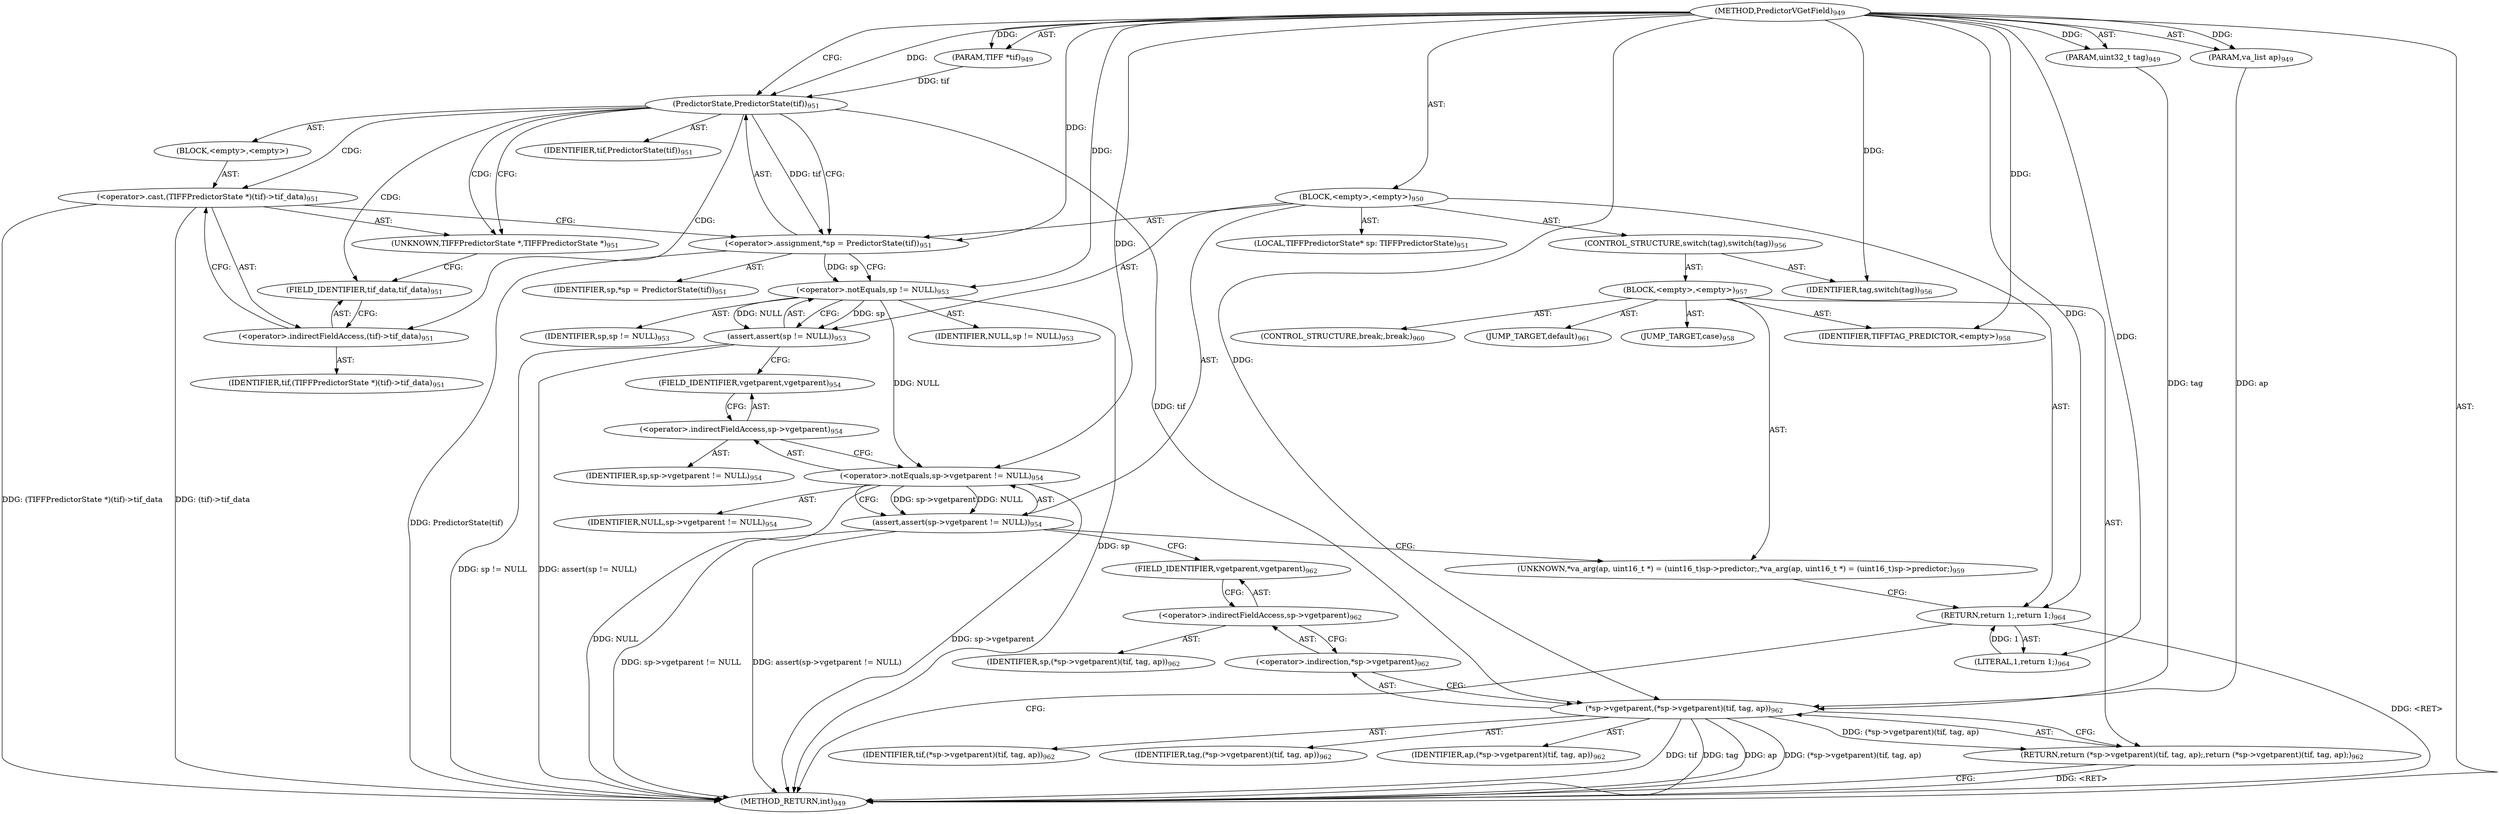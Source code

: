 digraph "PredictorVGetField" {  
"39322" [label = <(METHOD,PredictorVGetField)<SUB>949</SUB>> ]
"39323" [label = <(PARAM,TIFF *tif)<SUB>949</SUB>> ]
"39324" [label = <(PARAM,uint32_t tag)<SUB>949</SUB>> ]
"39325" [label = <(PARAM,va_list ap)<SUB>949</SUB>> ]
"39326" [label = <(BLOCK,&lt;empty&gt;,&lt;empty&gt;)<SUB>950</SUB>> ]
"39327" [label = <(LOCAL,TIFFPredictorState* sp: TIFFPredictorState)<SUB>951</SUB>> ]
"39328" [label = <(&lt;operator&gt;.assignment,*sp = PredictorState(tif))<SUB>951</SUB>> ]
"39329" [label = <(IDENTIFIER,sp,*sp = PredictorState(tif))<SUB>951</SUB>> ]
"39330" [label = <(PredictorState,PredictorState(tif))<SUB>951</SUB>> ]
"39331" [label = <(IDENTIFIER,tif,PredictorState(tif))<SUB>951</SUB>> ]
"39332" [label = <(BLOCK,&lt;empty&gt;,&lt;empty&gt;)> ]
"39333" [label = <(&lt;operator&gt;.cast,(TIFFPredictorState *)(tif)-&gt;tif_data)<SUB>951</SUB>> ]
"39334" [label = <(UNKNOWN,TIFFPredictorState *,TIFFPredictorState *)<SUB>951</SUB>> ]
"39335" [label = <(&lt;operator&gt;.indirectFieldAccess,(tif)-&gt;tif_data)<SUB>951</SUB>> ]
"39336" [label = <(IDENTIFIER,tif,(TIFFPredictorState *)(tif)-&gt;tif_data)<SUB>951</SUB>> ]
"39337" [label = <(FIELD_IDENTIFIER,tif_data,tif_data)<SUB>951</SUB>> ]
"39338" [label = <(assert,assert(sp != NULL))<SUB>953</SUB>> ]
"39339" [label = <(&lt;operator&gt;.notEquals,sp != NULL)<SUB>953</SUB>> ]
"39340" [label = <(IDENTIFIER,sp,sp != NULL)<SUB>953</SUB>> ]
"39341" [label = <(IDENTIFIER,NULL,sp != NULL)<SUB>953</SUB>> ]
"39342" [label = <(assert,assert(sp-&gt;vgetparent != NULL))<SUB>954</SUB>> ]
"39343" [label = <(&lt;operator&gt;.notEquals,sp-&gt;vgetparent != NULL)<SUB>954</SUB>> ]
"39344" [label = <(&lt;operator&gt;.indirectFieldAccess,sp-&gt;vgetparent)<SUB>954</SUB>> ]
"39345" [label = <(IDENTIFIER,sp,sp-&gt;vgetparent != NULL)<SUB>954</SUB>> ]
"39346" [label = <(FIELD_IDENTIFIER,vgetparent,vgetparent)<SUB>954</SUB>> ]
"39347" [label = <(IDENTIFIER,NULL,sp-&gt;vgetparent != NULL)<SUB>954</SUB>> ]
"39348" [label = <(CONTROL_STRUCTURE,switch(tag),switch(tag))<SUB>956</SUB>> ]
"39349" [label = <(IDENTIFIER,tag,switch(tag))<SUB>956</SUB>> ]
"39350" [label = <(BLOCK,&lt;empty&gt;,&lt;empty&gt;)<SUB>957</SUB>> ]
"39351" [label = <(JUMP_TARGET,case)<SUB>958</SUB>> ]
"39352" [label = <(IDENTIFIER,TIFFTAG_PREDICTOR,&lt;empty&gt;)<SUB>958</SUB>> ]
"39353" [label = <(UNKNOWN,*va_arg(ap, uint16_t *) = (uint16_t)sp-&gt;predictor;,*va_arg(ap, uint16_t *) = (uint16_t)sp-&gt;predictor;)<SUB>959</SUB>> ]
"39354" [label = <(CONTROL_STRUCTURE,break;,break;)<SUB>960</SUB>> ]
"39355" [label = <(JUMP_TARGET,default)<SUB>961</SUB>> ]
"39356" [label = <(RETURN,return (*sp-&gt;vgetparent)(tif, tag, ap);,return (*sp-&gt;vgetparent)(tif, tag, ap);)<SUB>962</SUB>> ]
"39357" [label = <(*sp-&gt;vgetparent,(*sp-&gt;vgetparent)(tif, tag, ap))<SUB>962</SUB>> ]
"39358" [label = <(&lt;operator&gt;.indirection,*sp-&gt;vgetparent)<SUB>962</SUB>> ]
"39359" [label = <(&lt;operator&gt;.indirectFieldAccess,sp-&gt;vgetparent)<SUB>962</SUB>> ]
"39360" [label = <(IDENTIFIER,sp,(*sp-&gt;vgetparent)(tif, tag, ap))<SUB>962</SUB>> ]
"39361" [label = <(FIELD_IDENTIFIER,vgetparent,vgetparent)<SUB>962</SUB>> ]
"39362" [label = <(IDENTIFIER,tif,(*sp-&gt;vgetparent)(tif, tag, ap))<SUB>962</SUB>> ]
"39363" [label = <(IDENTIFIER,tag,(*sp-&gt;vgetparent)(tif, tag, ap))<SUB>962</SUB>> ]
"39364" [label = <(IDENTIFIER,ap,(*sp-&gt;vgetparent)(tif, tag, ap))<SUB>962</SUB>> ]
"39365" [label = <(RETURN,return 1;,return 1;)<SUB>964</SUB>> ]
"39366" [label = <(LITERAL,1,return 1;)<SUB>964</SUB>> ]
"39367" [label = <(METHOD_RETURN,int)<SUB>949</SUB>> ]
  "39322" -> "39323"  [ label = "AST: "] 
  "39322" -> "39324"  [ label = "AST: "] 
  "39322" -> "39325"  [ label = "AST: "] 
  "39322" -> "39326"  [ label = "AST: "] 
  "39322" -> "39367"  [ label = "AST: "] 
  "39326" -> "39327"  [ label = "AST: "] 
  "39326" -> "39328"  [ label = "AST: "] 
  "39326" -> "39338"  [ label = "AST: "] 
  "39326" -> "39342"  [ label = "AST: "] 
  "39326" -> "39348"  [ label = "AST: "] 
  "39326" -> "39365"  [ label = "AST: "] 
  "39328" -> "39329"  [ label = "AST: "] 
  "39328" -> "39330"  [ label = "AST: "] 
  "39330" -> "39331"  [ label = "AST: "] 
  "39330" -> "39332"  [ label = "AST: "] 
  "39332" -> "39333"  [ label = "AST: "] 
  "39333" -> "39334"  [ label = "AST: "] 
  "39333" -> "39335"  [ label = "AST: "] 
  "39335" -> "39336"  [ label = "AST: "] 
  "39335" -> "39337"  [ label = "AST: "] 
  "39338" -> "39339"  [ label = "AST: "] 
  "39339" -> "39340"  [ label = "AST: "] 
  "39339" -> "39341"  [ label = "AST: "] 
  "39342" -> "39343"  [ label = "AST: "] 
  "39343" -> "39344"  [ label = "AST: "] 
  "39343" -> "39347"  [ label = "AST: "] 
  "39344" -> "39345"  [ label = "AST: "] 
  "39344" -> "39346"  [ label = "AST: "] 
  "39348" -> "39349"  [ label = "AST: "] 
  "39348" -> "39350"  [ label = "AST: "] 
  "39350" -> "39351"  [ label = "AST: "] 
  "39350" -> "39352"  [ label = "AST: "] 
  "39350" -> "39353"  [ label = "AST: "] 
  "39350" -> "39354"  [ label = "AST: "] 
  "39350" -> "39355"  [ label = "AST: "] 
  "39350" -> "39356"  [ label = "AST: "] 
  "39356" -> "39357"  [ label = "AST: "] 
  "39357" -> "39358"  [ label = "AST: "] 
  "39357" -> "39362"  [ label = "AST: "] 
  "39357" -> "39363"  [ label = "AST: "] 
  "39357" -> "39364"  [ label = "AST: "] 
  "39358" -> "39359"  [ label = "AST: "] 
  "39359" -> "39360"  [ label = "AST: "] 
  "39359" -> "39361"  [ label = "AST: "] 
  "39365" -> "39366"  [ label = "AST: "] 
  "39328" -> "39339"  [ label = "CFG: "] 
  "39338" -> "39346"  [ label = "CFG: "] 
  "39342" -> "39353"  [ label = "CFG: "] 
  "39342" -> "39361"  [ label = "CFG: "] 
  "39365" -> "39367"  [ label = "CFG: "] 
  "39330" -> "39334"  [ label = "CFG: "] 
  "39330" -> "39328"  [ label = "CFG: "] 
  "39339" -> "39338"  [ label = "CFG: "] 
  "39343" -> "39342"  [ label = "CFG: "] 
  "39344" -> "39343"  [ label = "CFG: "] 
  "39353" -> "39365"  [ label = "CFG: "] 
  "39356" -> "39367"  [ label = "CFG: "] 
  "39333" -> "39328"  [ label = "CFG: "] 
  "39346" -> "39344"  [ label = "CFG: "] 
  "39357" -> "39356"  [ label = "CFG: "] 
  "39334" -> "39337"  [ label = "CFG: "] 
  "39335" -> "39333"  [ label = "CFG: "] 
  "39358" -> "39357"  [ label = "CFG: "] 
  "39337" -> "39335"  [ label = "CFG: "] 
  "39359" -> "39358"  [ label = "CFG: "] 
  "39361" -> "39359"  [ label = "CFG: "] 
  "39322" -> "39330"  [ label = "CFG: "] 
  "39356" -> "39367"  [ label = "DDG: &lt;RET&gt;"] 
  "39365" -> "39367"  [ label = "DDG: &lt;RET&gt;"] 
  "39328" -> "39367"  [ label = "DDG: PredictorState(tif)"] 
  "39333" -> "39367"  [ label = "DDG: (tif)-&gt;tif_data"] 
  "39333" -> "39367"  [ label = "DDG: (TIFFPredictorState *)(tif)-&gt;tif_data"] 
  "39339" -> "39367"  [ label = "DDG: sp"] 
  "39338" -> "39367"  [ label = "DDG: sp != NULL"] 
  "39338" -> "39367"  [ label = "DDG: assert(sp != NULL)"] 
  "39343" -> "39367"  [ label = "DDG: sp-&gt;vgetparent"] 
  "39343" -> "39367"  [ label = "DDG: NULL"] 
  "39342" -> "39367"  [ label = "DDG: sp-&gt;vgetparent != NULL"] 
  "39342" -> "39367"  [ label = "DDG: assert(sp-&gt;vgetparent != NULL)"] 
  "39357" -> "39367"  [ label = "DDG: tif"] 
  "39357" -> "39367"  [ label = "DDG: tag"] 
  "39357" -> "39367"  [ label = "DDG: ap"] 
  "39357" -> "39367"  [ label = "DDG: (*sp-&gt;vgetparent)(tif, tag, ap)"] 
  "39322" -> "39323"  [ label = "DDG: "] 
  "39322" -> "39324"  [ label = "DDG: "] 
  "39322" -> "39325"  [ label = "DDG: "] 
  "39330" -> "39328"  [ label = "DDG: tif"] 
  "39366" -> "39365"  [ label = "DDG: 1"] 
  "39322" -> "39365"  [ label = "DDG: "] 
  "39322" -> "39328"  [ label = "DDG: "] 
  "39339" -> "39338"  [ label = "DDG: sp"] 
  "39339" -> "39338"  [ label = "DDG: NULL"] 
  "39343" -> "39342"  [ label = "DDG: sp-&gt;vgetparent"] 
  "39343" -> "39342"  [ label = "DDG: NULL"] 
  "39322" -> "39349"  [ label = "DDG: "] 
  "39322" -> "39366"  [ label = "DDG: "] 
  "39323" -> "39330"  [ label = "DDG: tif"] 
  "39322" -> "39330"  [ label = "DDG: "] 
  "39328" -> "39339"  [ label = "DDG: sp"] 
  "39322" -> "39339"  [ label = "DDG: "] 
  "39339" -> "39343"  [ label = "DDG: NULL"] 
  "39322" -> "39343"  [ label = "DDG: "] 
  "39322" -> "39352"  [ label = "DDG: "] 
  "39357" -> "39356"  [ label = "DDG: (*sp-&gt;vgetparent)(tif, tag, ap)"] 
  "39330" -> "39357"  [ label = "DDG: tif"] 
  "39322" -> "39357"  [ label = "DDG: "] 
  "39324" -> "39357"  [ label = "DDG: tag"] 
  "39325" -> "39357"  [ label = "DDG: ap"] 
  "39330" -> "39333"  [ label = "CDG: "] 
  "39330" -> "39334"  [ label = "CDG: "] 
  "39330" -> "39335"  [ label = "CDG: "] 
  "39330" -> "39337"  [ label = "CDG: "] 
}
